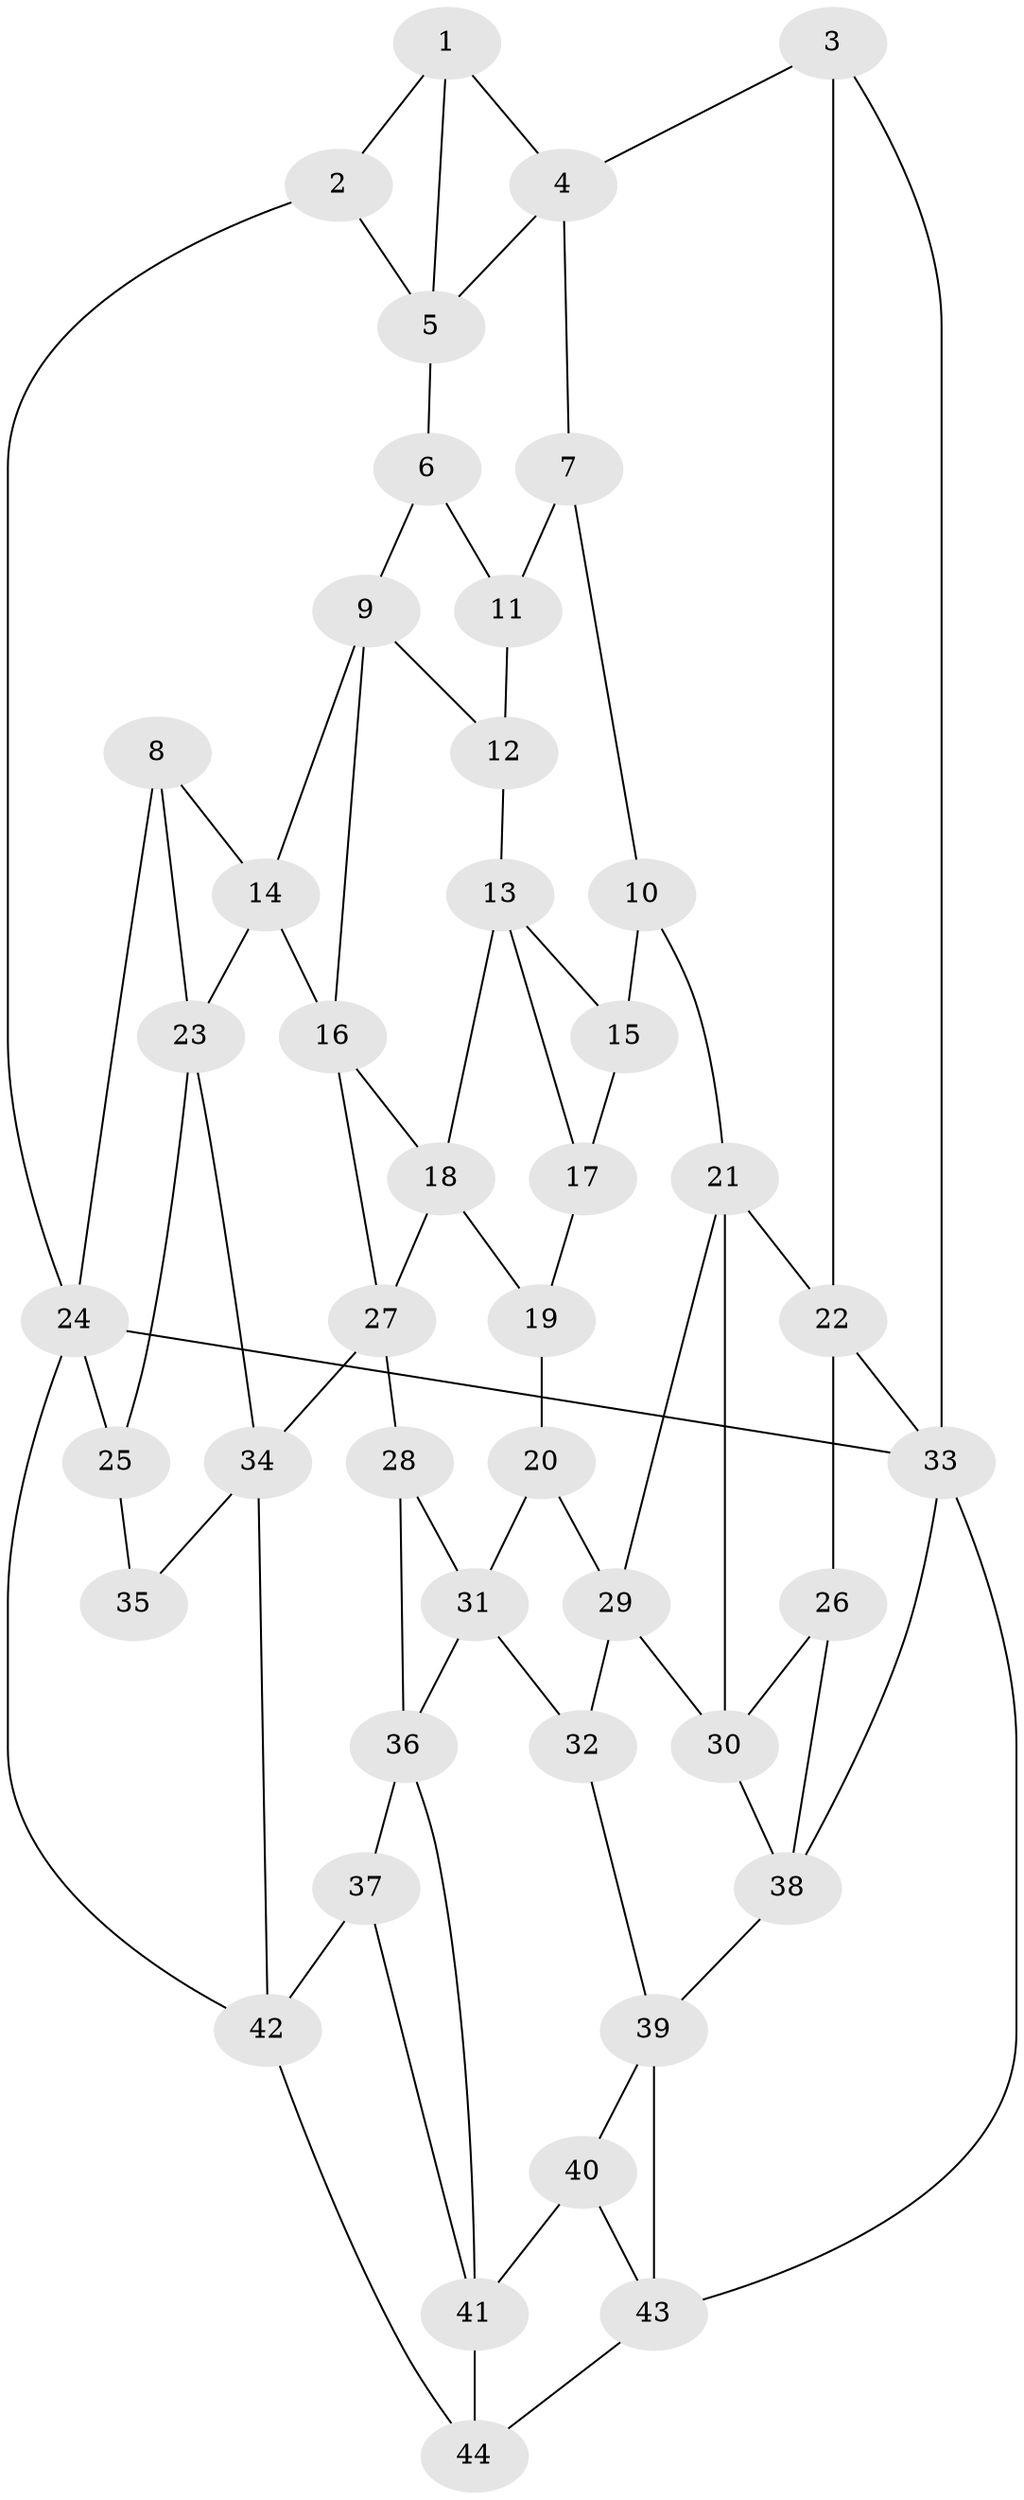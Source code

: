 // original degree distribution, {3: 0.022727272727272728, 4: 0.25, 6: 0.22727272727272727, 5: 0.5}
// Generated by graph-tools (version 1.1) at 2025/03/03/09/25 03:03:28]
// undirected, 44 vertices, 78 edges
graph export_dot {
graph [start="1"]
  node [color=gray90,style=filled];
  1;
  2;
  3;
  4;
  5;
  6;
  7;
  8;
  9;
  10;
  11;
  12;
  13;
  14;
  15;
  16;
  17;
  18;
  19;
  20;
  21;
  22;
  23;
  24;
  25;
  26;
  27;
  28;
  29;
  30;
  31;
  32;
  33;
  34;
  35;
  36;
  37;
  38;
  39;
  40;
  41;
  42;
  43;
  44;
  1 -- 2 [weight=1.0];
  1 -- 4 [weight=1.0];
  1 -- 5 [weight=1.0];
  2 -- 5 [weight=1.0];
  2 -- 24 [weight=1.0];
  3 -- 4 [weight=1.0];
  3 -- 22 [weight=1.0];
  3 -- 33 [weight=1.0];
  4 -- 5 [weight=1.0];
  4 -- 7 [weight=1.0];
  5 -- 6 [weight=1.0];
  6 -- 9 [weight=1.0];
  6 -- 11 [weight=1.0];
  7 -- 10 [weight=1.0];
  7 -- 11 [weight=1.0];
  8 -- 14 [weight=1.0];
  8 -- 23 [weight=1.0];
  8 -- 24 [weight=1.0];
  9 -- 12 [weight=1.0];
  9 -- 14 [weight=1.0];
  9 -- 16 [weight=1.0];
  10 -- 15 [weight=2.0];
  10 -- 21 [weight=1.0];
  11 -- 12 [weight=2.0];
  12 -- 13 [weight=1.0];
  13 -- 15 [weight=1.0];
  13 -- 17 [weight=1.0];
  13 -- 18 [weight=1.0];
  14 -- 16 [weight=1.0];
  14 -- 23 [weight=1.0];
  15 -- 17 [weight=1.0];
  16 -- 18 [weight=1.0];
  16 -- 27 [weight=1.0];
  17 -- 19 [weight=2.0];
  18 -- 19 [weight=1.0];
  18 -- 27 [weight=1.0];
  19 -- 20 [weight=1.0];
  20 -- 29 [weight=1.0];
  20 -- 31 [weight=1.0];
  21 -- 22 [weight=1.0];
  21 -- 29 [weight=1.0];
  21 -- 30 [weight=1.0];
  22 -- 26 [weight=1.0];
  22 -- 33 [weight=1.0];
  23 -- 25 [weight=1.0];
  23 -- 34 [weight=1.0];
  24 -- 25 [weight=1.0];
  24 -- 33 [weight=2.0];
  24 -- 42 [weight=1.0];
  25 -- 35 [weight=2.0];
  26 -- 30 [weight=1.0];
  26 -- 38 [weight=1.0];
  27 -- 28 [weight=1.0];
  27 -- 34 [weight=1.0];
  28 -- 31 [weight=1.0];
  28 -- 36 [weight=1.0];
  29 -- 30 [weight=1.0];
  29 -- 32 [weight=1.0];
  30 -- 38 [weight=1.0];
  31 -- 32 [weight=1.0];
  31 -- 36 [weight=1.0];
  32 -- 39 [weight=1.0];
  33 -- 38 [weight=1.0];
  33 -- 43 [weight=1.0];
  34 -- 35 [weight=2.0];
  34 -- 42 [weight=1.0];
  36 -- 37 [weight=1.0];
  36 -- 41 [weight=1.0];
  37 -- 41 [weight=1.0];
  37 -- 42 [weight=1.0];
  38 -- 39 [weight=1.0];
  39 -- 40 [weight=1.0];
  39 -- 43 [weight=1.0];
  40 -- 41 [weight=1.0];
  40 -- 43 [weight=1.0];
  41 -- 44 [weight=1.0];
  42 -- 44 [weight=1.0];
  43 -- 44 [weight=1.0];
}
